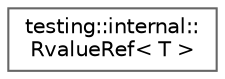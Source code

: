 digraph "クラス階層図"
{
 // LATEX_PDF_SIZE
  bgcolor="transparent";
  edge [fontname=Helvetica,fontsize=10,labelfontname=Helvetica,labelfontsize=10];
  node [fontname=Helvetica,fontsize=10,shape=box,height=0.2,width=0.4];
  rankdir="LR";
  Node0 [id="Node000000",label="testing::internal::\lRvalueRef\< T \>",height=0.2,width=0.4,color="grey40", fillcolor="white", style="filled",URL="$structtesting_1_1internal_1_1_rvalue_ref.html",tooltip=" "];
}
